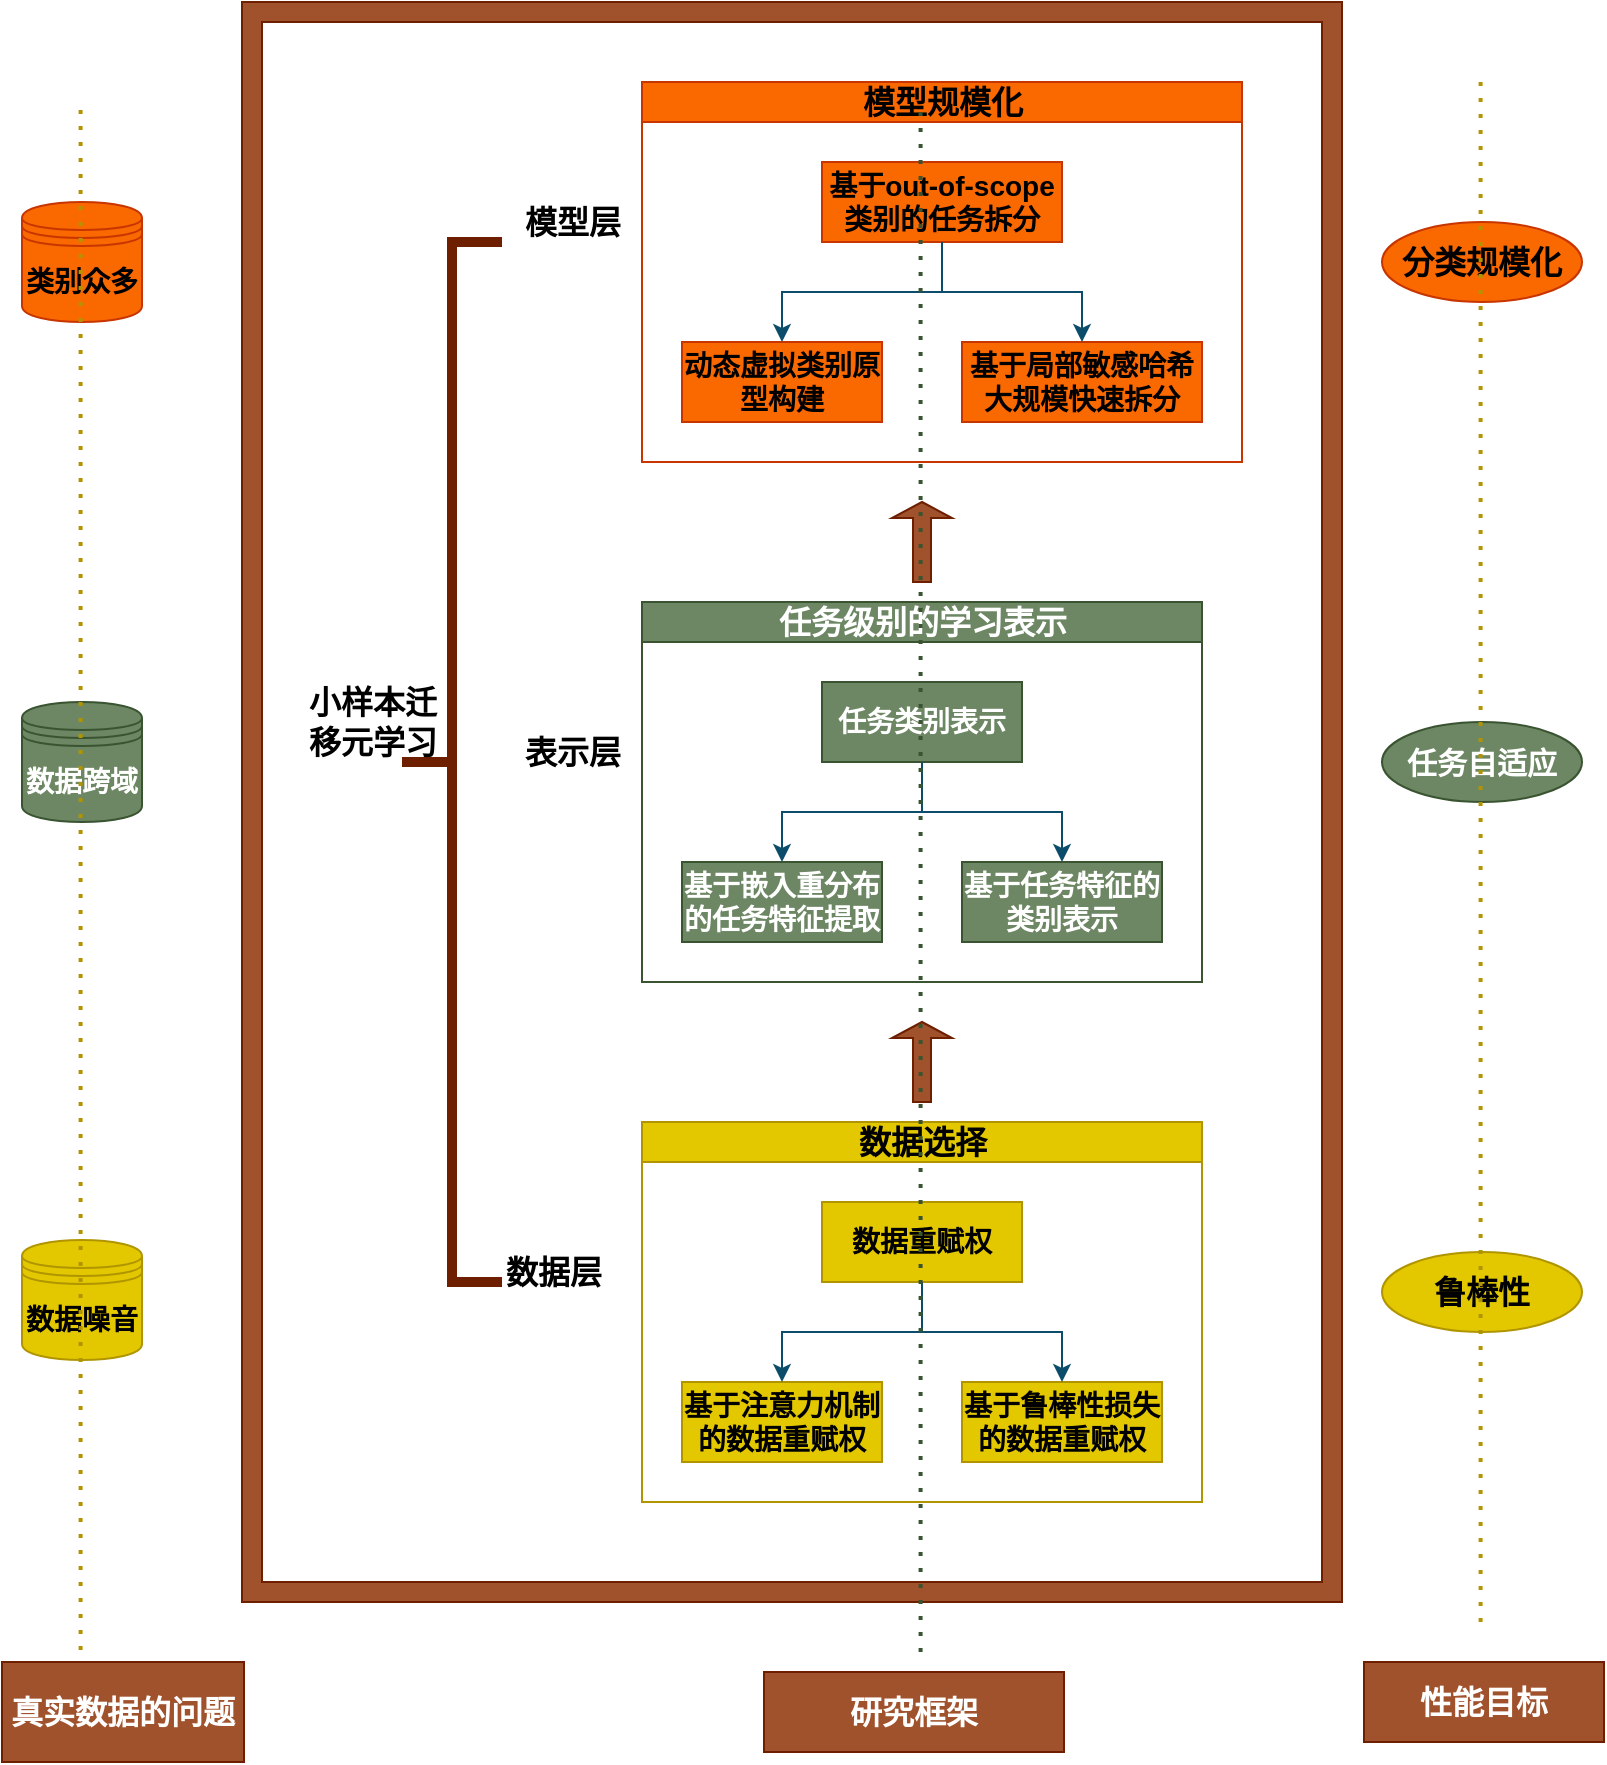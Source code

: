 <mxfile version="14.4.3" type="github">
  <diagram id="4RjPIjwG-TT_1gQvUgw8" name="Page-1">
    <mxGraphModel dx="1944" dy="590" grid="1" gridSize="10" guides="1" tooltips="1" connect="1" arrows="1" fold="1" page="1" pageScale="1" pageWidth="827" pageHeight="1169" math="0" shadow="0">
      <root>
        <mxCell id="0" />
        <mxCell id="1" parent="0" />
        <mxCell id="silThLo5Kyy1Nj9krNFx-1" value="&lt;font style=&quot;font-size: 14px&quot;&gt;&lt;b&gt;数据噪音&lt;/b&gt;&lt;/font&gt;" style="shape=datastore;whiteSpace=wrap;html=1;fillColor=#e3c800;strokeColor=#B09500;" vertex="1" parent="1">
          <mxGeometry x="9" y="729" width="60" height="60" as="geometry" />
        </mxCell>
        <mxCell id="silThLo5Kyy1Nj9krNFx-4" value="&lt;font style=&quot;font-size: 16px&quot;&gt;&lt;b&gt;性能目标&lt;/b&gt;&lt;/font&gt;" style="text;html=1;strokeColor=#6D1F00;fillColor=#a0522d;align=center;verticalAlign=middle;whiteSpace=wrap;rounded=0;fontColor=#ffffff;" vertex="1" parent="1">
          <mxGeometry x="680" y="940" width="120" height="40" as="geometry" />
        </mxCell>
        <mxCell id="silThLo5Kyy1Nj9krNFx-6" value="&lt;font style=&quot;font-size: 14px&quot;&gt;&lt;b&gt;数据跨域&lt;/b&gt;&lt;/font&gt;" style="shape=datastore;whiteSpace=wrap;html=1;fillColor=#6d8764;strokeColor=#3A5431;fontColor=#ffffff;" vertex="1" parent="1">
          <mxGeometry x="9" y="460" width="60" height="60" as="geometry" />
        </mxCell>
        <mxCell id="silThLo5Kyy1Nj9krNFx-7" value="&lt;font style=&quot;font-size: 14px&quot;&gt;&lt;b&gt;类别众多&lt;/b&gt;&lt;/font&gt;" style="shape=datastore;whiteSpace=wrap;html=1;fillColor=#fa6800;strokeColor=#C73500;" vertex="1" parent="1">
          <mxGeometry x="9" y="210" width="60" height="60" as="geometry" />
        </mxCell>
        <mxCell id="silThLo5Kyy1Nj9krNFx-8" value="&lt;font style=&quot;font-size: 16px&quot;&gt;&lt;b&gt;研究框架&lt;/b&gt;&lt;/font&gt;" style="text;html=1;strokeColor=#6D1F00;fillColor=#a0522d;align=center;verticalAlign=middle;whiteSpace=wrap;rounded=0;fontColor=#ffffff;" vertex="1" parent="1">
          <mxGeometry x="380" y="945" width="150" height="40" as="geometry" />
        </mxCell>
        <mxCell id="silThLo5Kyy1Nj9krNFx-10" value="&lt;font style=&quot;font-size: 16px&quot;&gt;&lt;b&gt;鲁棒性&lt;/b&gt;&lt;/font&gt;" style="ellipse;whiteSpace=wrap;html=1;align=center;newEdgeStyle={&quot;edgeStyle&quot;:&quot;entityRelationEdgeStyle&quot;,&quot;startArrow&quot;:&quot;none&quot;,&quot;endArrow&quot;:&quot;none&quot;,&quot;segment&quot;:10,&quot;curved&quot;:1};treeFolding=1;treeMoving=1;fillColor=#e3c800;strokeColor=#B09500;" vertex="1" parent="1">
          <mxGeometry x="689" y="735" width="100" height="40" as="geometry" />
        </mxCell>
        <mxCell id="silThLo5Kyy1Nj9krNFx-11" value="&lt;font style=&quot;font-size: 15px&quot;&gt;&lt;b&gt;任务自适应&lt;/b&gt;&lt;/font&gt;" style="ellipse;whiteSpace=wrap;html=1;align=center;newEdgeStyle={&quot;edgeStyle&quot;:&quot;entityRelationEdgeStyle&quot;,&quot;startArrow&quot;:&quot;none&quot;,&quot;endArrow&quot;:&quot;none&quot;,&quot;segment&quot;:10,&quot;curved&quot;:1};treeFolding=1;treeMoving=1;fillColor=#6d8764;strokeColor=#3A5431;fontColor=#ffffff;" vertex="1" parent="1">
          <mxGeometry x="689" y="470" width="100" height="40" as="geometry" />
        </mxCell>
        <mxCell id="silThLo5Kyy1Nj9krNFx-12" value="&lt;font style=&quot;font-size: 16px&quot;&gt;&lt;b&gt;分类规模化&lt;/b&gt;&lt;/font&gt;" style="ellipse;whiteSpace=wrap;html=1;align=center;newEdgeStyle={&quot;edgeStyle&quot;:&quot;entityRelationEdgeStyle&quot;,&quot;startArrow&quot;:&quot;none&quot;,&quot;endArrow&quot;:&quot;none&quot;,&quot;segment&quot;:10,&quot;curved&quot;:1};treeFolding=1;treeMoving=1;fillColor=#fa6800;strokeColor=#C73500;" vertex="1" parent="1">
          <mxGeometry x="689" y="220" width="100" height="40" as="geometry" />
        </mxCell>
        <mxCell id="silThLo5Kyy1Nj9krNFx-20" value="&lt;font style=&quot;font-size: 16px&quot;&gt;任务级别的学习表示&lt;/font&gt;" style="swimlane;html=1;startSize=20;horizontal=1;childLayout=treeLayout;horizontalTree=0;resizable=0;containerType=tree;fillColor=#6d8764;strokeColor=#3A5431;fontColor=#ffffff;" vertex="1" parent="1">
          <mxGeometry x="319" y="410" width="280" height="190" as="geometry" />
        </mxCell>
        <mxCell id="silThLo5Kyy1Nj9krNFx-21" value="&lt;font style=&quot;font-size: 14px&quot;&gt;&lt;b&gt;任务类别表示&lt;/b&gt;&lt;/font&gt;" style="whiteSpace=wrap;html=1;fillColor=#6d8764;strokeColor=#3A5431;fontColor=#ffffff;" vertex="1" parent="silThLo5Kyy1Nj9krNFx-20">
          <mxGeometry x="90" y="40" width="100" height="40" as="geometry" />
        </mxCell>
        <mxCell id="silThLo5Kyy1Nj9krNFx-22" value="&lt;font style=&quot;font-size: 14px&quot;&gt;&lt;b&gt;基于嵌入重分布的任务特征提取&lt;/b&gt;&lt;/font&gt;" style="whiteSpace=wrap;html=1;fillColor=#6d8764;strokeColor=#3A5431;fontColor=#ffffff;" vertex="1" parent="silThLo5Kyy1Nj9krNFx-20">
          <mxGeometry x="20" y="130" width="100" height="40" as="geometry" />
        </mxCell>
        <mxCell id="silThLo5Kyy1Nj9krNFx-23" value="" style="edgeStyle=elbowEdgeStyle;elbow=vertical;html=1;rounded=0;strokeColor=#0B4D6A;" edge="1" parent="silThLo5Kyy1Nj9krNFx-20" source="silThLo5Kyy1Nj9krNFx-21" target="silThLo5Kyy1Nj9krNFx-22">
          <mxGeometry relative="1" as="geometry" />
        </mxCell>
        <mxCell id="silThLo5Kyy1Nj9krNFx-24" value="&lt;font style=&quot;font-size: 14px&quot;&gt;&lt;b&gt;基于任务特征的类别表示&lt;/b&gt;&lt;/font&gt;" style="whiteSpace=wrap;html=1;fillColor=#6d8764;strokeColor=#3A5431;fontColor=#ffffff;" vertex="1" parent="silThLo5Kyy1Nj9krNFx-20">
          <mxGeometry x="160" y="130" width="100" height="40" as="geometry" />
        </mxCell>
        <mxCell id="silThLo5Kyy1Nj9krNFx-25" value="" style="edgeStyle=elbowEdgeStyle;elbow=vertical;html=1;rounded=0;strokeColor=#0B4D6A;" edge="1" parent="silThLo5Kyy1Nj9krNFx-20" source="silThLo5Kyy1Nj9krNFx-21" target="silThLo5Kyy1Nj9krNFx-24">
          <mxGeometry relative="1" as="geometry" />
        </mxCell>
        <mxCell id="silThLo5Kyy1Nj9krNFx-26" value="&lt;font style=&quot;font-size: 16px&quot;&gt;模型规模化&lt;/font&gt;" style="swimlane;html=1;startSize=20;horizontal=1;childLayout=treeLayout;horizontalTree=0;resizable=0;containerType=tree;fillColor=#fa6800;strokeColor=#C73500;" vertex="1" parent="1">
          <mxGeometry x="319" y="150" width="300" height="190" as="geometry" />
        </mxCell>
        <mxCell id="silThLo5Kyy1Nj9krNFx-27" value="&lt;font style=&quot;font-size: 14px&quot;&gt;&lt;b&gt;基于out-of-scope类别的任务拆分&lt;/b&gt;&lt;/font&gt;" style="whiteSpace=wrap;html=1;fillColor=#fa6800;strokeColor=#C73500;" vertex="1" parent="silThLo5Kyy1Nj9krNFx-26">
          <mxGeometry x="90" y="40" width="120" height="40" as="geometry" />
        </mxCell>
        <mxCell id="silThLo5Kyy1Nj9krNFx-28" value="&lt;font style=&quot;font-size: 14px&quot;&gt;&lt;b&gt;动态虚拟类别原型构建&lt;/b&gt;&lt;/font&gt;" style="whiteSpace=wrap;html=1;fillColor=#fa6800;strokeColor=#C73500;" vertex="1" parent="silThLo5Kyy1Nj9krNFx-26">
          <mxGeometry x="20" y="130" width="100" height="40" as="geometry" />
        </mxCell>
        <mxCell id="silThLo5Kyy1Nj9krNFx-29" value="" style="edgeStyle=elbowEdgeStyle;elbow=vertical;html=1;rounded=0;strokeColor=#0B4D6A;" edge="1" parent="silThLo5Kyy1Nj9krNFx-26" source="silThLo5Kyy1Nj9krNFx-27" target="silThLo5Kyy1Nj9krNFx-28">
          <mxGeometry relative="1" as="geometry" />
        </mxCell>
        <mxCell id="silThLo5Kyy1Nj9krNFx-30" value="&lt;font style=&quot;font-size: 14px&quot;&gt;&lt;b&gt;基于局部敏感哈希大规模快速拆分&lt;/b&gt;&lt;/font&gt;" style="whiteSpace=wrap;html=1;fillColor=#fa6800;strokeColor=#C73500;" vertex="1" parent="silThLo5Kyy1Nj9krNFx-26">
          <mxGeometry x="160" y="130" width="120" height="40" as="geometry" />
        </mxCell>
        <mxCell id="silThLo5Kyy1Nj9krNFx-31" value="" style="edgeStyle=elbowEdgeStyle;elbow=vertical;html=1;rounded=0;strokeColor=#0B4D6A;" edge="1" parent="silThLo5Kyy1Nj9krNFx-26" source="silThLo5Kyy1Nj9krNFx-27" target="silThLo5Kyy1Nj9krNFx-30">
          <mxGeometry relative="1" as="geometry" />
        </mxCell>
        <mxCell id="silThLo5Kyy1Nj9krNFx-36" value="&lt;font style=&quot;font-size: 16px&quot;&gt;数据选择&lt;/font&gt;" style="swimlane;html=1;startSize=20;horizontal=1;childLayout=treeLayout;horizontalTree=0;resizable=0;containerType=tree;fillColor=#e3c800;strokeColor=#B09500;" vertex="1" parent="1">
          <mxGeometry x="319" y="670" width="280" height="190" as="geometry" />
        </mxCell>
        <mxCell id="silThLo5Kyy1Nj9krNFx-37" value="&lt;font style=&quot;font-size: 14px&quot;&gt;&lt;b&gt;数据重赋权&lt;/b&gt;&lt;/font&gt;" style="whiteSpace=wrap;html=1;fillColor=#e3c800;strokeColor=#B09500;" vertex="1" parent="silThLo5Kyy1Nj9krNFx-36">
          <mxGeometry x="90" y="40" width="100" height="40" as="geometry" />
        </mxCell>
        <mxCell id="silThLo5Kyy1Nj9krNFx-38" value="&lt;font style=&quot;font-size: 14px&quot;&gt;&lt;b&gt;基于注意力机制的数据重赋权&lt;/b&gt;&lt;/font&gt;" style="whiteSpace=wrap;html=1;fillColor=#e3c800;strokeColor=#B09500;" vertex="1" parent="silThLo5Kyy1Nj9krNFx-36">
          <mxGeometry x="20" y="130" width="100" height="40" as="geometry" />
        </mxCell>
        <mxCell id="silThLo5Kyy1Nj9krNFx-39" value="" style="edgeStyle=elbowEdgeStyle;elbow=vertical;html=1;rounded=0;strokeColor=#0B4D6A;" edge="1" parent="silThLo5Kyy1Nj9krNFx-36" source="silThLo5Kyy1Nj9krNFx-37" target="silThLo5Kyy1Nj9krNFx-38">
          <mxGeometry relative="1" as="geometry" />
        </mxCell>
        <mxCell id="silThLo5Kyy1Nj9krNFx-40" value="&lt;font style=&quot;font-size: 14px&quot;&gt;&lt;b&gt;基于鲁棒性损失的数据重赋权&lt;/b&gt;&lt;/font&gt;" style="whiteSpace=wrap;html=1;fillColor=#e3c800;strokeColor=#B09500;" vertex="1" parent="silThLo5Kyy1Nj9krNFx-36">
          <mxGeometry x="160" y="130" width="100" height="40" as="geometry" />
        </mxCell>
        <mxCell id="silThLo5Kyy1Nj9krNFx-41" value="" style="edgeStyle=elbowEdgeStyle;elbow=vertical;html=1;rounded=0;strokeColor=#0B4D6A;" edge="1" parent="silThLo5Kyy1Nj9krNFx-36" source="silThLo5Kyy1Nj9krNFx-37" target="silThLo5Kyy1Nj9krNFx-40">
          <mxGeometry relative="1" as="geometry" />
        </mxCell>
        <mxCell id="silThLo5Kyy1Nj9krNFx-43" value="&lt;font style=&quot;font-size: 16px&quot;&gt;&lt;b&gt;真实数据的问题&lt;/b&gt;&lt;/font&gt;" style="text;html=1;strokeColor=#6D1F00;fillColor=#a0522d;align=center;verticalAlign=middle;whiteSpace=wrap;rounded=0;fontColor=#ffffff;" vertex="1" parent="1">
          <mxGeometry x="-1" y="940" width="121" height="50" as="geometry" />
        </mxCell>
        <mxCell id="silThLo5Kyy1Nj9krNFx-49" value="" style="shape=singleArrow;direction=north;whiteSpace=wrap;html=1;fillColor=#a0522d;strokeColor=#6D1F00;fontColor=#ffffff;" vertex="1" parent="1">
          <mxGeometry x="444" y="620" width="30" height="40" as="geometry" />
        </mxCell>
        <mxCell id="silThLo5Kyy1Nj9krNFx-50" value="" style="shape=singleArrow;direction=north;whiteSpace=wrap;html=1;fillColor=#a0522d;strokeColor=#6D1F00;fontColor=#ffffff;" vertex="1" parent="1">
          <mxGeometry x="444" y="360" width="30" height="40" as="geometry" />
        </mxCell>
        <mxCell id="silThLo5Kyy1Nj9krNFx-59" value="" style="verticalLabelPosition=bottom;verticalAlign=top;html=1;shape=mxgraph.basic.frame;dx=10;fillColor=#a0522d;strokeColor=#6D1F00;fontColor=#ffffff;" vertex="1" parent="1">
          <mxGeometry x="119" y="110" width="550" height="800" as="geometry" />
        </mxCell>
        <mxCell id="silThLo5Kyy1Nj9krNFx-60" value="" style="strokeWidth=5;html=1;shape=mxgraph.flowchart.annotation_2;align=left;labelPosition=right;pointerEvents=1;fillColor=#a0522d;labelBorderColor=#000000;strokeColor=#6D1F00;fontColor=#ffffff;" vertex="1" parent="1">
          <mxGeometry x="199" y="230" width="50" height="520" as="geometry" />
        </mxCell>
        <mxCell id="silThLo5Kyy1Nj9krNFx-62" value="&lt;font style=&quot;font-size: 16px&quot;&gt;模型层&lt;/font&gt;" style="text;html=1;strokeColor=none;fillColor=none;align=center;verticalAlign=middle;whiteSpace=wrap;rounded=0;fontStyle=1;" vertex="1" parent="1">
          <mxGeometry x="259" y="210" width="51" height="20" as="geometry" />
        </mxCell>
        <mxCell id="silThLo5Kyy1Nj9krNFx-64" value="表示层" style="text;html=1;strokeColor=none;fillColor=none;align=center;verticalAlign=middle;whiteSpace=wrap;rounded=0;fontSize=16;fontStyle=1;" vertex="1" parent="1">
          <mxGeometry x="259" y="475" width="51" height="20" as="geometry" />
        </mxCell>
        <mxCell id="silThLo5Kyy1Nj9krNFx-67" value="数据层" style="text;html=1;strokeColor=none;fillColor=none;align=center;verticalAlign=middle;whiteSpace=wrap;rounded=0;fontSize=16;fontStyle=1;" vertex="1" parent="1">
          <mxGeometry x="250" y="735" width="50" height="20" as="geometry" />
        </mxCell>
        <mxCell id="silThLo5Kyy1Nj9krNFx-68" value="&lt;font style=&quot;font-size: 16px;&quot;&gt;小样本迁移元学习&lt;/font&gt;" style="text;html=1;strokeColor=none;fillColor=none;align=center;verticalAlign=middle;whiteSpace=wrap;rounded=0;fontSize=16;fontStyle=1" vertex="1" parent="1">
          <mxGeometry x="149" y="460" width="71" height="20" as="geometry" />
        </mxCell>
        <mxCell id="silThLo5Kyy1Nj9krNFx-69" value="" style="endArrow=none;dashed=1;html=1;dashPattern=1 3;strokeWidth=2;strokeColor=#3A5431;fillColor=#6d8764;" edge="1" parent="1">
          <mxGeometry width="50" height="50" relative="1" as="geometry">
            <mxPoint x="458.29" y="935" as="sourcePoint" />
            <mxPoint x="458.29" y="165" as="targetPoint" />
          </mxGeometry>
        </mxCell>
        <mxCell id="silThLo5Kyy1Nj9krNFx-70" value="" style="endArrow=none;dashed=1;html=1;dashPattern=1 3;strokeWidth=2;strokeColor=#B09500;fillColor=#e3c800;" edge="1" parent="1">
          <mxGeometry width="50" height="50" relative="1" as="geometry">
            <mxPoint x="738.29" y="920" as="sourcePoint" />
            <mxPoint x="738.29" y="150" as="targetPoint" />
          </mxGeometry>
        </mxCell>
        <mxCell id="silThLo5Kyy1Nj9krNFx-72" value="" style="endArrow=none;dashed=1;html=1;dashPattern=1 3;strokeWidth=2;strokeColor=#B09500;fillColor=#e3c800;" edge="1" parent="1">
          <mxGeometry width="50" height="50" relative="1" as="geometry">
            <mxPoint x="38.29" y="934" as="sourcePoint" />
            <mxPoint x="38.29" y="164" as="targetPoint" />
          </mxGeometry>
        </mxCell>
      </root>
    </mxGraphModel>
  </diagram>
</mxfile>
